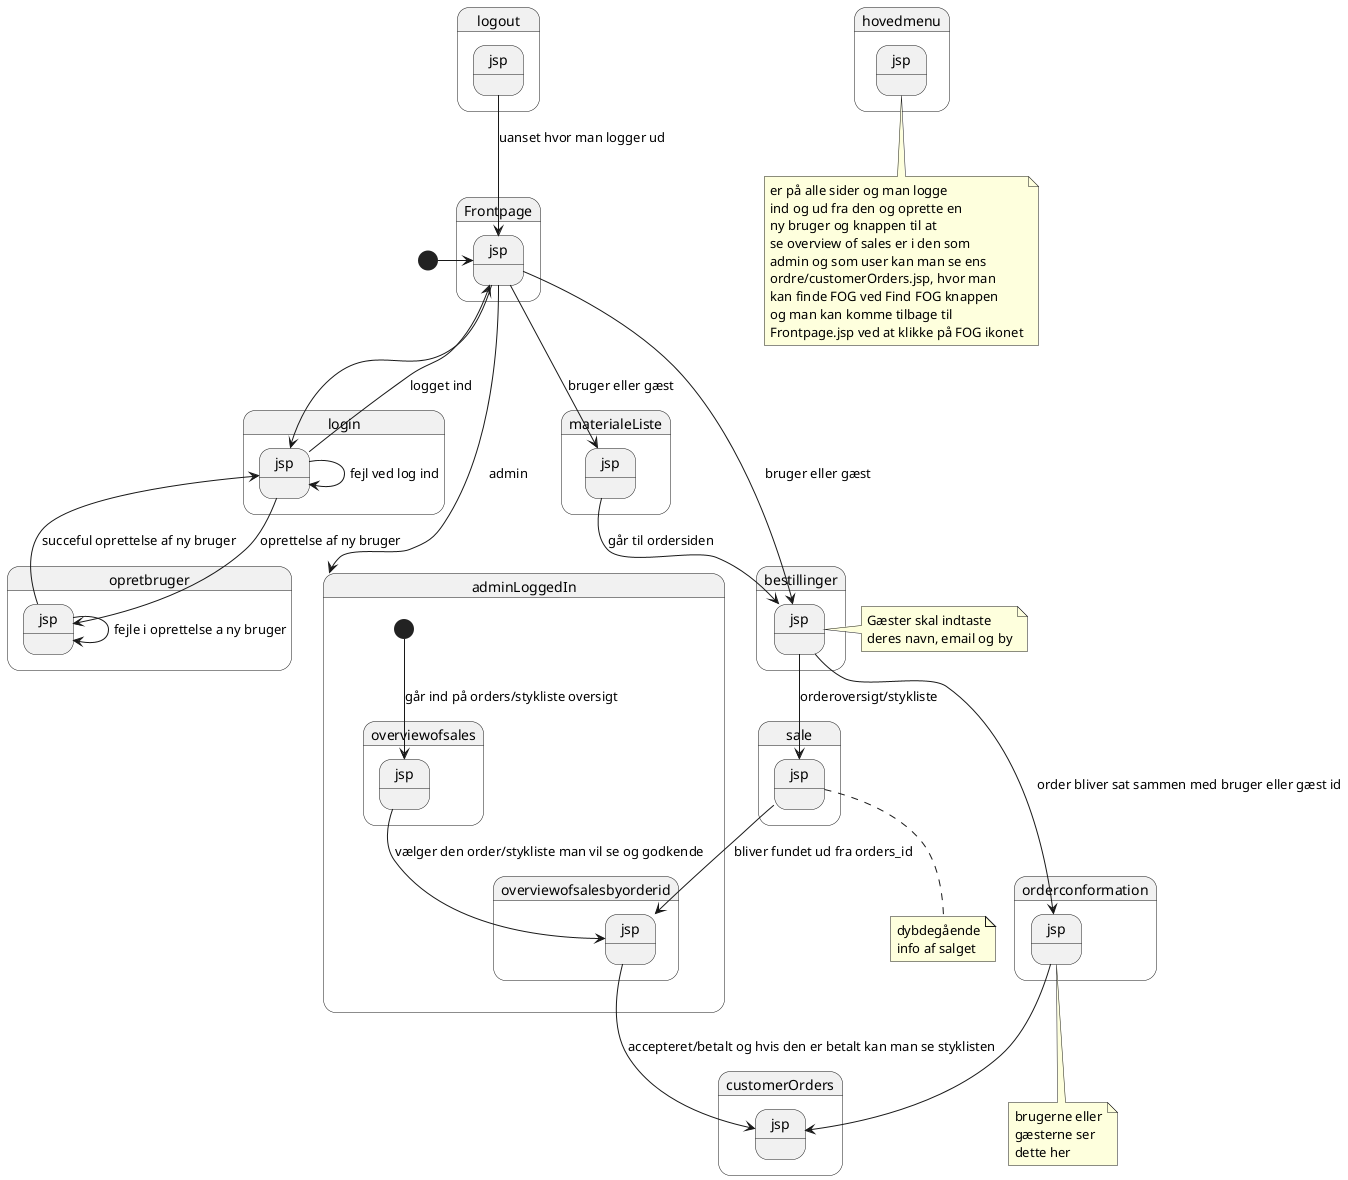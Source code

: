 @startuml
'https://plantuml.com/state-diagram

state Frontpage.jsp
state login.jsp
state opretbruger.jsp
state logout.jsp
state hovedmenu.jsp



note bottom of hovedmenu.jsp
 er på alle sider og man logge
 ind og ud fra den og oprette en
 ny bruger og knappen til at
 se overview of sales er i den som
 admin og som user kan man se ens
 ordre/customerOrders.jsp, hvor man
 kan finde FOG ved Find FOG knappen
 og man kan komme tilbage til
 Frontpage.jsp ved at klikke på FOG ikonet
end note



[*] -right-> Frontpage.jsp
Frontpage.jsp --> login.jsp
login.jsp--> Frontpage.jsp :logget ind
Frontpage.jsp-->adminLoggedIn : admin
login.jsp --> login.jsp : fejl ved log ind
login.jsp --> opretbruger.jsp : oprettelse af ny bruger
opretbruger.jsp --> login.jsp : succeful oprettelse af ny bruger
opretbruger.jsp --> opretbruger.jsp : fejle i oprettelse a ny bruger
logout.jsp-->Frontpage.jsp : uanset hvor man logger ud



Frontpage.jsp --> materialeListe.jsp : bruger eller gæst
  materialeListe.jsp --> bestillinger.jsp : går til ordersiden


Frontpage.jsp --> bestillinger.jsp : bruger eller gæst
 bestillinger.jsp-->orderconformation.jsp : order bliver sat sammen med bruger eller gæst id
 orderconformation.jsp --> customerOrders.jsp
 bestillinger.jsp-->sale.jsp : orderoversigt/stykliste

note bottom of orderconformation.jsp
brugerne eller
gæsterne ser
dette her
end note

note bottom of sale.jsp
dybdegående
info af salget
end note

note right of bestillinger.jsp
Gæster skal indtaste
deres navn, email og by
end note

state adminLoggedIn{
[*]-->overviewofsales.jsp : går ind på orders/stykliste oversigt
overviewofsales.jsp -->overviewofsalesbyorderid.jsp : vælger den order/stykliste man vil se og godkende
sale.jsp-->overviewofsalesbyorderid.jsp : bliver fundet ud fra orders_id
overviewofsalesbyorderid.jsp --> customerOrders.jsp :  accepteret/betalt og hvis den er betalt kan man se styklisten
}



@enduml